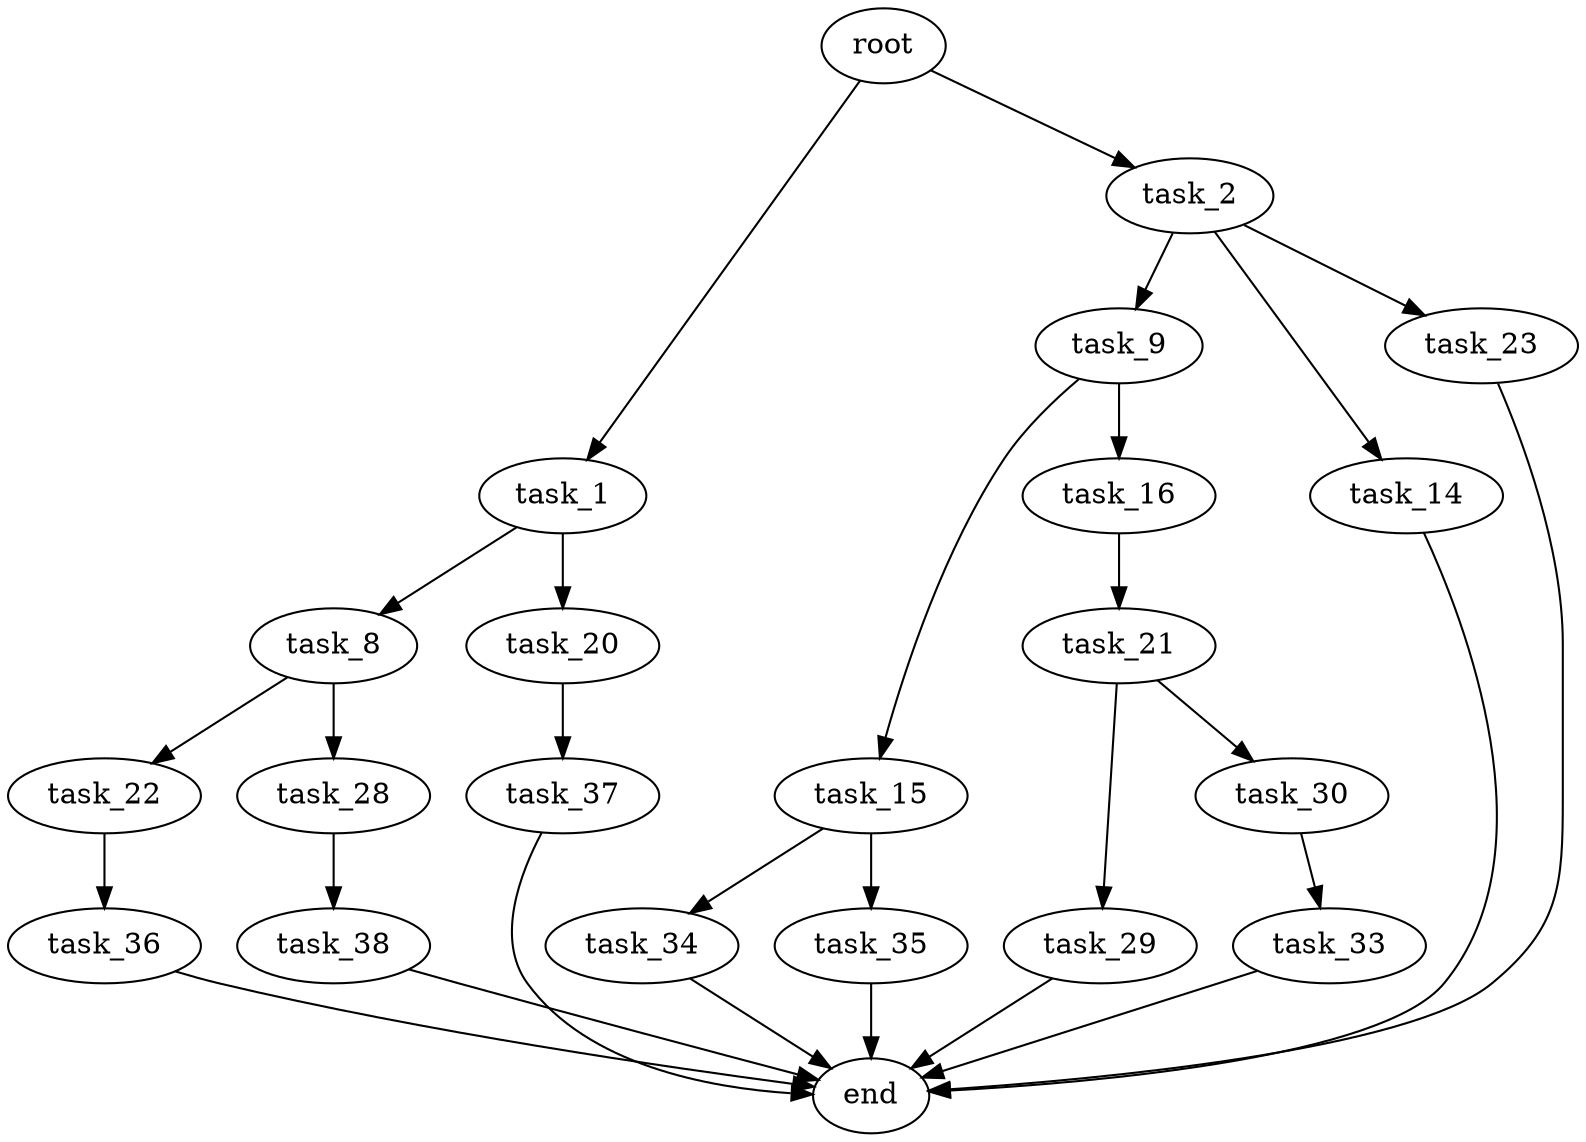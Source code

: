 digraph G {
  root [size="0.000000"];
  task_1 [size="25279221959.000000"];
  task_2 [size="134217728000.000000"];
  task_8 [size="1759958058.000000"];
  task_20 [size="8589934592.000000"];
  task_9 [size="8589934592.000000"];
  task_14 [size="9584458850.000000"];
  task_23 [size="231928233984.000000"];
  task_22 [size="660355740876.000000"];
  task_28 [size="18645726470.000000"];
  task_15 [size="15680533040.000000"];
  task_16 [size="17278067789.000000"];
  end [size="0.000000"];
  task_34 [size="579126588508.000000"];
  task_35 [size="231928233984.000000"];
  task_21 [size="134217728000.000000"];
  task_37 [size="368293445632.000000"];
  task_29 [size="7785630875.000000"];
  task_30 [size="1496162252.000000"];
  task_36 [size="23973089902.000000"];
  task_38 [size="231928233984.000000"];
  task_33 [size="6997972700.000000"];

  root -> task_1 [size="1.000000"];
  root -> task_2 [size="1.000000"];
  task_1 -> task_8 [size="838860800.000000"];
  task_1 -> task_20 [size="838860800.000000"];
  task_2 -> task_9 [size="209715200.000000"];
  task_2 -> task_14 [size="209715200.000000"];
  task_2 -> task_23 [size="209715200.000000"];
  task_8 -> task_22 [size="75497472.000000"];
  task_8 -> task_28 [size="75497472.000000"];
  task_20 -> task_37 [size="33554432.000000"];
  task_9 -> task_15 [size="33554432.000000"];
  task_9 -> task_16 [size="33554432.000000"];
  task_14 -> end [size="1.000000"];
  task_23 -> end [size="1.000000"];
  task_22 -> task_36 [size="536870912.000000"];
  task_28 -> task_38 [size="411041792.000000"];
  task_15 -> task_34 [size="536870912.000000"];
  task_15 -> task_35 [size="536870912.000000"];
  task_16 -> task_21 [size="411041792.000000"];
  task_34 -> end [size="1.000000"];
  task_35 -> end [size="1.000000"];
  task_21 -> task_29 [size="209715200.000000"];
  task_21 -> task_30 [size="209715200.000000"];
  task_37 -> end [size="1.000000"];
  task_29 -> end [size="1.000000"];
  task_30 -> task_33 [size="134217728.000000"];
  task_36 -> end [size="1.000000"];
  task_38 -> end [size="1.000000"];
  task_33 -> end [size="1.000000"];
}
